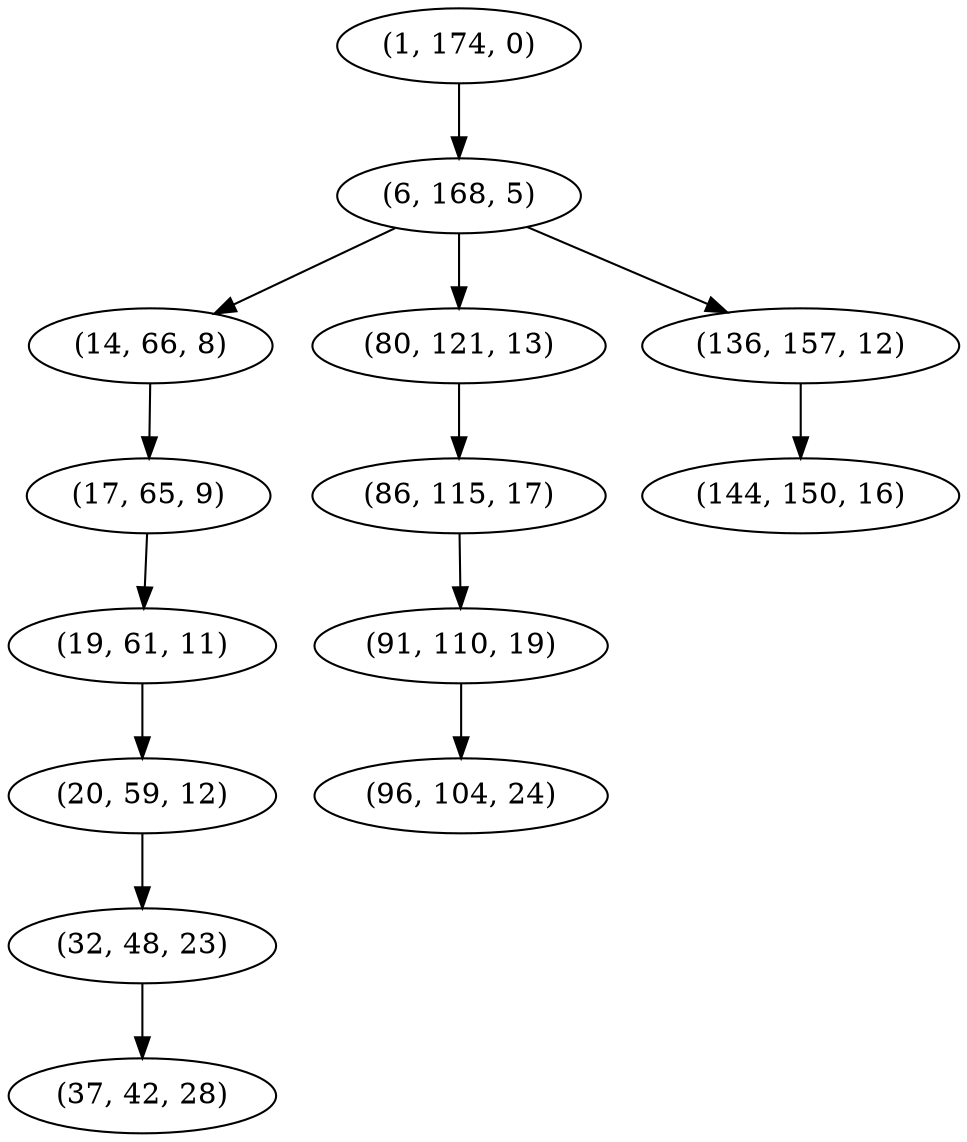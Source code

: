 digraph tree {
    "(1, 174, 0)";
    "(6, 168, 5)";
    "(14, 66, 8)";
    "(17, 65, 9)";
    "(19, 61, 11)";
    "(20, 59, 12)";
    "(32, 48, 23)";
    "(37, 42, 28)";
    "(80, 121, 13)";
    "(86, 115, 17)";
    "(91, 110, 19)";
    "(96, 104, 24)";
    "(136, 157, 12)";
    "(144, 150, 16)";
    "(1, 174, 0)" -> "(6, 168, 5)";
    "(6, 168, 5)" -> "(14, 66, 8)";
    "(6, 168, 5)" -> "(80, 121, 13)";
    "(6, 168, 5)" -> "(136, 157, 12)";
    "(14, 66, 8)" -> "(17, 65, 9)";
    "(17, 65, 9)" -> "(19, 61, 11)";
    "(19, 61, 11)" -> "(20, 59, 12)";
    "(20, 59, 12)" -> "(32, 48, 23)";
    "(32, 48, 23)" -> "(37, 42, 28)";
    "(80, 121, 13)" -> "(86, 115, 17)";
    "(86, 115, 17)" -> "(91, 110, 19)";
    "(91, 110, 19)" -> "(96, 104, 24)";
    "(136, 157, 12)" -> "(144, 150, 16)";
}
